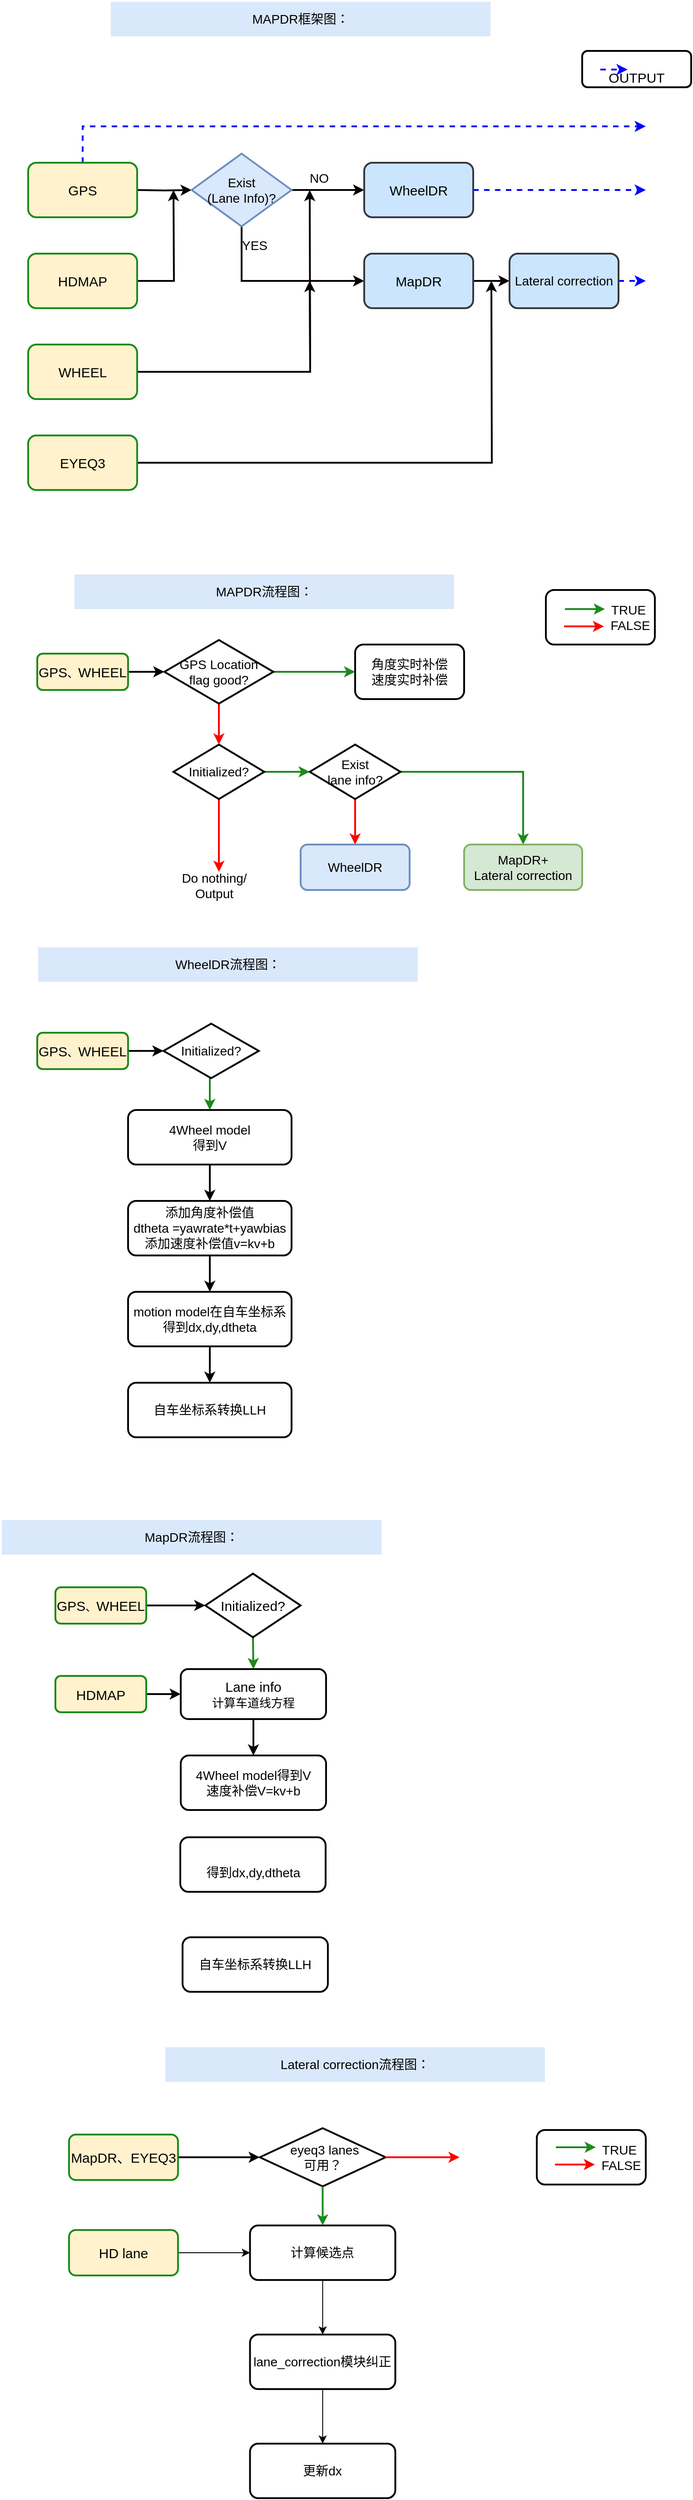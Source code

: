 <mxfile version="13.4.9" type="device"><diagram id="Ha67ZtBbsx6RgAcpHp9D" name="Page-1"><mxGraphModel dx="1422" dy="1931" grid="1" gridSize="10" guides="1" tooltips="1" connect="1" arrows="1" fold="1" page="1" pageScale="1" pageWidth="827" pageHeight="1169" math="0" shadow="0"><root><mxCell id="0"/><mxCell id="1" parent="0"/><mxCell id="CAUcq8LEtyNPElwua1E_-44" value="&lt;font style=&quot;font-size: 14px&quot;&gt;MAPDR框架图：&lt;/font&gt;" style="rounded=0;whiteSpace=wrap;html=1;strokeWidth=2;fillColor=#dae8fc;strokeColor=#FFFFFF;" parent="1" vertex="1"><mxGeometry x="170" y="-570" width="420" height="40" as="geometry"/></mxCell><mxCell id="CAUcq8LEtyNPElwua1E_-7" value="&lt;div style=&quot;font-size: 14px&quot;&gt;&lt;font style=&quot;font-size: 14px&quot;&gt;角度实时补偿&lt;/font&gt;&lt;/div&gt;&lt;div style=&quot;font-size: 14px&quot;&gt;&lt;font style=&quot;font-size: 14px&quot;&gt;速度实时补偿&lt;br&gt;&lt;/font&gt;&lt;/div&gt;" style="rounded=1;whiteSpace=wrap;html=1;strokeWidth=2;" parent="1" vertex="1"><mxGeometry x="440" y="138" width="120" height="60" as="geometry"/></mxCell><mxCell id="CAUcq8LEtyNPElwua1E_-48" style="edgeStyle=orthogonalEdgeStyle;rounded=0;orthogonalLoop=1;jettySize=auto;html=1;exitX=1;exitY=0.5;exitDx=0;exitDy=0;entryX=0;entryY=0.5;entryDx=0;entryDy=0;strokeWidth=2;strokeColor=#080000;" parent="1" source="CAUcq8LEtyNPElwua1E_-11" target="CAUcq8LEtyNPElwua1E_-47" edge="1"><mxGeometry relative="1" as="geometry"/></mxCell><mxCell id="CAUcq8LEtyNPElwua1E_-11" value="&lt;font style=&quot;font-size: 15px&quot;&gt;GPS&lt;/font&gt;、&lt;font style=&quot;font-size: 15px&quot;&gt;WHEEL&lt;/font&gt;" style="rounded=1;whiteSpace=wrap;html=1;strokeWidth=2;fillColor=#fff2cc;strokeColor=#1B8A1B;" parent="1" vertex="1"><mxGeometry x="90" y="148" width="100" height="40" as="geometry"/></mxCell><mxCell id="CAUcq8LEtyNPElwua1E_-52" style="edgeStyle=orthogonalEdgeStyle;rounded=0;orthogonalLoop=1;jettySize=auto;html=1;exitX=1;exitY=0.5;exitDx=0;exitDy=0;entryX=0;entryY=0.5;entryDx=0;entryDy=0;strokeWidth=2;strokeColor=#1B8A1B;" parent="1" source="CAUcq8LEtyNPElwua1E_-25" target="CAUcq8LEtyNPElwua1E_-33" edge="1"><mxGeometry relative="1" as="geometry"/></mxCell><mxCell id="CAUcq8LEtyNPElwua1E_-53" style="edgeStyle=orthogonalEdgeStyle;rounded=0;orthogonalLoop=1;jettySize=auto;html=1;exitX=0.5;exitY=1;exitDx=0;exitDy=0;strokeColor=#FF0000;strokeWidth=2;" parent="1" source="CAUcq8LEtyNPElwua1E_-25" edge="1"><mxGeometry relative="1" as="geometry"><mxPoint x="290" y="388" as="targetPoint"/></mxGeometry></mxCell><mxCell id="CAUcq8LEtyNPElwua1E_-25" value="&lt;font style=&quot;font-size: 14px&quot;&gt;Initialized?&lt;/font&gt;" style="rhombus;whiteSpace=wrap;html=1;strokeWidth=2;" parent="1" vertex="1"><mxGeometry x="240" y="248" width="100" height="60" as="geometry"/></mxCell><mxCell id="CAUcq8LEtyNPElwua1E_-30" value="&lt;div style=&quot;font-size: 14px&quot;&gt;&lt;font style=&quot;font-size: 14px&quot;&gt;&amp;nbsp;&amp;nbsp;&amp;nbsp;&amp;nbsp;&amp;nbsp;&amp;nbsp;&amp;nbsp;&amp;nbsp;&amp;nbsp;&amp;nbsp;&amp;nbsp;&amp;nbsp;&amp;nbsp;&amp;nbsp;&amp;nbsp; TRUE&lt;/font&gt;&lt;/div&gt;&lt;div style=&quot;font-size: 14px&quot;&gt;&lt;font style=&quot;font-size: 14px&quot;&gt;&amp;nbsp;&amp;nbsp;&amp;nbsp;&amp;nbsp;&amp;nbsp;&amp;nbsp;&amp;nbsp;&amp;nbsp;&amp;nbsp;&amp;nbsp;&amp;nbsp;&amp;nbsp;&amp;nbsp;&amp;nbsp;&amp;nbsp;&amp;nbsp; FALSE&lt;br&gt;&lt;/font&gt;&lt;/div&gt;" style="rounded=1;whiteSpace=wrap;html=1;strokeWidth=2;" parent="1" vertex="1"><mxGeometry x="650" y="78" width="120" height="60" as="geometry"/></mxCell><mxCell id="CAUcq8LEtyNPElwua1E_-31" value="" style="endArrow=classic;html=1;strokeColor=#1B8A1B;strokeWidth=2;" parent="1" edge="1"><mxGeometry width="50" height="50" relative="1" as="geometry"><mxPoint x="671" y="99" as="sourcePoint"/><mxPoint x="715" y="99" as="targetPoint"/></mxGeometry></mxCell><mxCell id="CAUcq8LEtyNPElwua1E_-32" value="" style="endArrow=classic;html=1;strokeWidth=2;strokeColor=#FF0000;" parent="1" edge="1"><mxGeometry width="50" height="50" relative="1" as="geometry"><mxPoint x="670" y="118" as="sourcePoint"/><mxPoint x="714" y="118" as="targetPoint"/><Array as="points"><mxPoint x="690" y="118"/></Array></mxGeometry></mxCell><mxCell id="CAUcq8LEtyNPElwua1E_-57" style="edgeStyle=orthogonalEdgeStyle;rounded=0;orthogonalLoop=1;jettySize=auto;html=1;exitX=1;exitY=0.5;exitDx=0;exitDy=0;entryX=0.5;entryY=0;entryDx=0;entryDy=0;strokeColor=#1B8A1B;strokeWidth=2;" parent="1" source="CAUcq8LEtyNPElwua1E_-33" target="CAUcq8LEtyNPElwua1E_-38" edge="1"><mxGeometry relative="1" as="geometry"/></mxCell><mxCell id="CAUcq8LEtyNPElwua1E_-58" style="edgeStyle=orthogonalEdgeStyle;rounded=0;orthogonalLoop=1;jettySize=auto;html=1;exitX=0.5;exitY=1;exitDx=0;exitDy=0;entryX=0.5;entryY=0;entryDx=0;entryDy=0;strokeWidth=2;strokeColor=#FF0000;" parent="1" source="CAUcq8LEtyNPElwua1E_-33" target="CAUcq8LEtyNPElwua1E_-39" edge="1"><mxGeometry relative="1" as="geometry"/></mxCell><mxCell id="CAUcq8LEtyNPElwua1E_-33" value="&lt;div style=&quot;font-size: 14px&quot;&gt;&lt;font style=&quot;font-size: 14px&quot;&gt;Exist&lt;/font&gt;&lt;/div&gt;&lt;div style=&quot;font-size: 14px&quot;&gt;&lt;font style=&quot;font-size: 14px&quot;&gt;lane info?&lt;br&gt;&lt;/font&gt;&lt;/div&gt;" style="rhombus;whiteSpace=wrap;html=1;strokeWidth=2;" parent="1" vertex="1"><mxGeometry x="390" y="248" width="100" height="60" as="geometry"/></mxCell><mxCell id="CAUcq8LEtyNPElwua1E_-38" value="&lt;div style=&quot;font-size: 14px&quot;&gt;&lt;font style=&quot;font-size: 14px&quot;&gt;MapDR+&lt;/font&gt;&lt;/div&gt;&lt;div style=&quot;font-size: 14px&quot;&gt;&lt;font style=&quot;font-size: 14px&quot;&gt;Lateral correction&lt;br&gt;&lt;/font&gt;&lt;/div&gt;" style="rounded=1;whiteSpace=wrap;html=1;strokeWidth=2;fillColor=#d5e8d4;strokeColor=#82b366;" parent="1" vertex="1"><mxGeometry x="560" y="358" width="130" height="50" as="geometry"/></mxCell><mxCell id="CAUcq8LEtyNPElwua1E_-39" value="&lt;font style=&quot;font-size: 14px&quot;&gt;WheelDR&lt;/font&gt;" style="rounded=1;whiteSpace=wrap;html=1;strokeWidth=2;fillColor=#dae8fc;strokeColor=#6c8ebf;" parent="1" vertex="1"><mxGeometry x="380" y="358" width="120" height="50" as="geometry"/></mxCell><mxCell id="CAUcq8LEtyNPElwua1E_-51" style="edgeStyle=orthogonalEdgeStyle;rounded=0;orthogonalLoop=1;jettySize=auto;html=1;exitX=0.5;exitY=1;exitDx=0;exitDy=0;entryX=0.5;entryY=0;entryDx=0;entryDy=0;strokeWidth=2;strokeColor=#FF0000;" parent="1" source="CAUcq8LEtyNPElwua1E_-47" target="CAUcq8LEtyNPElwua1E_-25" edge="1"><mxGeometry relative="1" as="geometry"/></mxCell><mxCell id="CAUcq8LEtyNPElwua1E_-56" style="edgeStyle=orthogonalEdgeStyle;rounded=0;orthogonalLoop=1;jettySize=auto;html=1;exitX=1;exitY=0.5;exitDx=0;exitDy=0;strokeColor=#1B8A1B;strokeWidth=2;" parent="1" source="CAUcq8LEtyNPElwua1E_-47" edge="1"><mxGeometry relative="1" as="geometry"><mxPoint x="440" y="168" as="targetPoint"/></mxGeometry></mxCell><mxCell id="CAUcq8LEtyNPElwua1E_-47" value="&lt;div style=&quot;font-size: 14px&quot;&gt;&lt;font style=&quot;font-size: 14px&quot;&gt;GPS Location&lt;/font&gt;&lt;/div&gt;&lt;div style=&quot;font-size: 14px&quot;&gt;&lt;font style=&quot;font-size: 14px&quot;&gt;flag good?&lt;br&gt;&lt;/font&gt;&lt;/div&gt;" style="rhombus;whiteSpace=wrap;html=1;strokeWidth=2;" parent="1" vertex="1"><mxGeometry x="230" y="133" width="120" height="70" as="geometry"/></mxCell><mxCell id="CAUcq8LEtyNPElwua1E_-54" value="&lt;div style=&quot;font-size: 14px&quot;&gt;&lt;font style=&quot;font-size: 14px&quot;&gt;Do nothing/&lt;/font&gt;&lt;/div&gt;&lt;div style=&quot;font-size: 14px&quot;&gt;&lt;font style=&quot;font-size: 14px&quot;&gt;Output&lt;/font&gt;&lt;/div&gt;" style="text;html=1;strokeColor=none;fillColor=none;align=center;verticalAlign=middle;whiteSpace=wrap;rounded=0;" parent="1" vertex="1"><mxGeometry x="240" y="378" width="90" height="50" as="geometry"/></mxCell><mxCell id="CAUcq8LEtyNPElwua1E_-59" style="edgeStyle=orthogonalEdgeStyle;rounded=0;orthogonalLoop=1;jettySize=auto;html=1;exitX=1;exitY=0.5;exitDx=0;exitDy=0;entryX=0;entryY=0.5;entryDx=0;entryDy=0;strokeWidth=2;strokeColor=#080000;" parent="1" target="CAUcq8LEtyNPElwua1E_-63" edge="1"><mxGeometry relative="1" as="geometry"><mxPoint x="200" y="-362" as="sourcePoint"/></mxGeometry></mxCell><mxCell id="CAUcq8LEtyNPElwua1E_-60" style="edgeStyle=orthogonalEdgeStyle;rounded=0;orthogonalLoop=1;jettySize=auto;html=1;exitX=1;exitY=0.5;exitDx=0;exitDy=0;entryX=0;entryY=0.5;entryDx=0;entryDy=0;strokeWidth=2;strokeColor=#080000;" parent="1" source="CAUcq8LEtyNPElwua1E_-63" target="CAUcq8LEtyNPElwua1E_-65" edge="1"><mxGeometry relative="1" as="geometry"/></mxCell><mxCell id="CAUcq8LEtyNPElwua1E_-61" value="NO" style="edgeLabel;html=1;align=center;verticalAlign=middle;resizable=0;points=[];fontSize=14;" parent="CAUcq8LEtyNPElwua1E_-60" vertex="1" connectable="0"><mxGeometry x="-0.25" y="1" relative="1" as="geometry"><mxPoint y="-12" as="offset"/></mxGeometry></mxCell><mxCell id="CAUcq8LEtyNPElwua1E_-62" style="edgeStyle=orthogonalEdgeStyle;rounded=0;orthogonalLoop=1;jettySize=auto;html=1;entryX=0;entryY=0.5;entryDx=0;entryDy=0;strokeWidth=2;strokeColor=#080000;" parent="1" source="CAUcq8LEtyNPElwua1E_-63" target="CAUcq8LEtyNPElwua1E_-67" edge="1"><mxGeometry relative="1" as="geometry"><Array as="points"><mxPoint x="315" y="-262"/></Array></mxGeometry></mxCell><mxCell id="CAUcq8LEtyNPElwua1E_-63" value="&lt;div&gt;&lt;font style=&quot;font-size: 14px&quot;&gt;Exist&lt;/font&gt;&lt;/div&gt;&lt;div&gt;&lt;font style=&quot;font-size: 14px&quot;&gt;(Lane Info)?&lt;/font&gt;&lt;/div&gt;" style="rhombus;whiteSpace=wrap;html=1;strokeWidth=2;fillColor=#dae8fc;strokeColor=#6c8ebf;" parent="1" vertex="1"><mxGeometry x="260" y="-402" width="110" height="80" as="geometry"/></mxCell><mxCell id="CAUcq8LEtyNPElwua1E_-64" style="edgeStyle=orthogonalEdgeStyle;rounded=0;orthogonalLoop=1;jettySize=auto;html=1;exitX=1;exitY=0.5;exitDx=0;exitDy=0;dashed=1;strokeColor=#0000FF;strokeWidth=2;" parent="1" source="CAUcq8LEtyNPElwua1E_-65" edge="1"><mxGeometry relative="1" as="geometry"><mxPoint x="760" y="-362" as="targetPoint"/></mxGeometry></mxCell><mxCell id="CAUcq8LEtyNPElwua1E_-65" value="&lt;font style=&quot;font-size: 15px&quot;&gt;WheelDR&lt;/font&gt;" style="rounded=1;whiteSpace=wrap;html=1;strokeWidth=2;fillColor=#cce5ff;strokeColor=#36393d;" parent="1" vertex="1"><mxGeometry x="450" y="-392" width="120" height="60" as="geometry"/></mxCell><mxCell id="CAUcq8LEtyNPElwua1E_-66" style="edgeStyle=orthogonalEdgeStyle;rounded=0;orthogonalLoop=1;jettySize=auto;html=1;exitX=1;exitY=0.5;exitDx=0;exitDy=0;entryX=0;entryY=0.5;entryDx=0;entryDy=0;strokeWidth=2;strokeColor=#080000;" parent="1" source="CAUcq8LEtyNPElwua1E_-67" target="CAUcq8LEtyNPElwua1E_-78" edge="1"><mxGeometry relative="1" as="geometry"/></mxCell><mxCell id="CAUcq8LEtyNPElwua1E_-67" value="&lt;font style=&quot;font-size: 15px&quot;&gt;MapDR&lt;/font&gt;" style="rounded=1;whiteSpace=wrap;html=1;strokeWidth=2;fillColor=#cce5ff;strokeColor=#36393d;" parent="1" vertex="1"><mxGeometry x="450" y="-292" width="120" height="60" as="geometry"/></mxCell><mxCell id="CAUcq8LEtyNPElwua1E_-68" style="edgeStyle=orthogonalEdgeStyle;rounded=0;orthogonalLoop=1;jettySize=auto;html=1;exitX=0.5;exitY=0;exitDx=0;exitDy=0;strokeColor=#0000FF;strokeWidth=2;dashed=1;" parent="1" source="CAUcq8LEtyNPElwua1E_-69" edge="1"><mxGeometry relative="1" as="geometry"><mxPoint x="760" y="-432" as="targetPoint"/><mxPoint x="92" y="-392" as="sourcePoint"/><Array as="points"><mxPoint x="140" y="-432"/></Array></mxGeometry></mxCell><mxCell id="CAUcq8LEtyNPElwua1E_-69" value="&lt;font style=&quot;font-size: 15px&quot;&gt;GPS&lt;/font&gt;" style="rounded=1;whiteSpace=wrap;html=1;strokeWidth=2;fillColor=#fff2cc;strokeColor=#1B8A1B;" parent="1" vertex="1"><mxGeometry x="80" y="-392" width="120" height="60" as="geometry"/></mxCell><mxCell id="CAUcq8LEtyNPElwua1E_-70" style="edgeStyle=orthogonalEdgeStyle;rounded=0;orthogonalLoop=1;jettySize=auto;html=1;exitX=1;exitY=0.5;exitDx=0;exitDy=0;strokeWidth=2;strokeColor=#080000;" parent="1" source="CAUcq8LEtyNPElwua1E_-71" edge="1"><mxGeometry relative="1" as="geometry"><mxPoint x="240" y="-362" as="targetPoint"/></mxGeometry></mxCell><mxCell id="CAUcq8LEtyNPElwua1E_-71" value="&lt;font style=&quot;font-size: 15px&quot;&gt;HDMAP&lt;/font&gt;" style="rounded=1;whiteSpace=wrap;html=1;strokeWidth=2;fillColor=#fff2cc;strokeColor=#1B8A1B;" parent="1" vertex="1"><mxGeometry x="80" y="-292" width="120" height="60" as="geometry"/></mxCell><mxCell id="CAUcq8LEtyNPElwua1E_-72" style="edgeStyle=orthogonalEdgeStyle;rounded=0;orthogonalLoop=1;jettySize=auto;html=1;exitX=1;exitY=0.5;exitDx=0;exitDy=0;strokeWidth=2;strokeColor=#080000;" parent="1" source="CAUcq8LEtyNPElwua1E_-74" edge="1"><mxGeometry relative="1" as="geometry"><mxPoint x="390" y="-362" as="targetPoint"/></mxGeometry></mxCell><mxCell id="CAUcq8LEtyNPElwua1E_-73" style="edgeStyle=orthogonalEdgeStyle;rounded=0;orthogonalLoop=1;jettySize=auto;html=1;exitX=1;exitY=0.5;exitDx=0;exitDy=0;strokeWidth=2;strokeColor=#080000;" parent="1" source="CAUcq8LEtyNPElwua1E_-74" edge="1"><mxGeometry relative="1" as="geometry"><mxPoint x="390" y="-262" as="targetPoint"/></mxGeometry></mxCell><mxCell id="CAUcq8LEtyNPElwua1E_-74" value="&lt;font style=&quot;font-size: 15px&quot;&gt;WHEEL&lt;/font&gt;" style="rounded=1;whiteSpace=wrap;html=1;strokeWidth=2;fillColor=#fff2cc;strokeColor=#1B8A1B;" parent="1" vertex="1"><mxGeometry x="80" y="-192" width="120" height="60" as="geometry"/></mxCell><mxCell id="CAUcq8LEtyNPElwua1E_-75" style="edgeStyle=orthogonalEdgeStyle;rounded=0;orthogonalLoop=1;jettySize=auto;html=1;exitX=1;exitY=0.5;exitDx=0;exitDy=0;strokeWidth=2;strokeColor=#080000;" parent="1" source="CAUcq8LEtyNPElwua1E_-76" edge="1"><mxGeometry relative="1" as="geometry"><mxPoint x="590" y="-262" as="targetPoint"/></mxGeometry></mxCell><mxCell id="CAUcq8LEtyNPElwua1E_-76" value="&lt;font style=&quot;font-size: 15px&quot;&gt;EYEQ3&lt;/font&gt;" style="rounded=1;whiteSpace=wrap;html=1;strokeWidth=2;fillColor=#fff2cc;strokeColor=#1B8A1B;" parent="1" vertex="1"><mxGeometry x="80" y="-92" width="120" height="60" as="geometry"/></mxCell><mxCell id="CAUcq8LEtyNPElwua1E_-77" style="edgeStyle=orthogonalEdgeStyle;rounded=0;orthogonalLoop=1;jettySize=auto;html=1;exitX=1;exitY=0.5;exitDx=0;exitDy=0;dashed=1;strokeColor=#0000FF;strokeWidth=2;" parent="1" source="CAUcq8LEtyNPElwua1E_-78" edge="1"><mxGeometry relative="1" as="geometry"><mxPoint x="760" y="-262" as="targetPoint"/></mxGeometry></mxCell><mxCell id="CAUcq8LEtyNPElwua1E_-78" value="&lt;font style=&quot;font-size: 14px&quot;&gt;Lateral correction&lt;/font&gt;" style="rounded=1;whiteSpace=wrap;html=1;strokeWidth=2;fillColor=#cce5ff;strokeColor=#36393d;" parent="1" vertex="1"><mxGeometry x="610" y="-292" width="120" height="60" as="geometry"/></mxCell><mxCell id="CAUcq8LEtyNPElwua1E_-79" value="&lt;font style=&quot;font-size: 15px&quot;&gt;&amp;nbsp;&amp;nbsp;&amp;nbsp;&amp;nbsp;&amp;nbsp;&amp;nbsp;&amp;nbsp;&amp;nbsp;&amp;nbsp;&amp;nbsp;&amp;nbsp;&amp;nbsp;&amp;nbsp;&amp;nbsp;&amp;nbsp; OUTPUT&lt;/font&gt;" style="rounded=1;whiteSpace=wrap;html=1;strokeWidth=2;" parent="1" vertex="1"><mxGeometry x="690" y="-515" width="120" height="40" as="geometry"/></mxCell><mxCell id="CAUcq8LEtyNPElwua1E_-80" style="edgeStyle=orthogonalEdgeStyle;rounded=0;orthogonalLoop=1;jettySize=auto;html=1;exitX=1;exitY=0.5;exitDx=0;exitDy=0;dashed=1;strokeColor=#0000FF;strokeWidth=2;" parent="1" edge="1"><mxGeometry relative="1" as="geometry"><mxPoint x="740" y="-494.5" as="targetPoint"/><mxPoint x="710" y="-494.5" as="sourcePoint"/><Array as="points"><mxPoint x="720" y="-494.5"/><mxPoint x="720" y="-494.5"/></Array></mxGeometry></mxCell><mxCell id="CAUcq8LEtyNPElwua1E_-81" value="YES" style="edgeLabel;html=1;align=center;verticalAlign=middle;resizable=0;points=[];fontSize=14;" parent="1" vertex="1" connectable="0"><mxGeometry x="328" y="-298" as="geometry"><mxPoint x="1" y="-3" as="offset"/></mxGeometry></mxCell><mxCell id="CAUcq8LEtyNPElwua1E_-82" value="&lt;font style=&quot;font-size: 14px&quot;&gt;MAPDR流程图：&lt;/font&gt;" style="rounded=0;whiteSpace=wrap;html=1;strokeWidth=2;fillColor=#dae8fc;strokeColor=#FFFFFF;" parent="1" vertex="1"><mxGeometry x="130" y="60" width="420" height="40" as="geometry"/></mxCell><mxCell id="CAUcq8LEtyNPElwua1E_-83" value="&lt;font style=&quot;font-size: 14px&quot;&gt;WheelDR流程图：&lt;/font&gt;" style="rounded=0;whiteSpace=wrap;html=1;strokeWidth=2;fillColor=#dae8fc;strokeColor=#FFFFFF;" parent="1" vertex="1"><mxGeometry x="90" y="470" width="420" height="40" as="geometry"/></mxCell><mxCell id="CAUcq8LEtyNPElwua1E_-84" value="&lt;font style=&quot;font-size: 14px&quot;&gt;MapDR流程图：&lt;/font&gt;" style="rounded=0;whiteSpace=wrap;html=1;strokeWidth=2;fillColor=#dae8fc;strokeColor=#FFFFFF;" parent="1" vertex="1"><mxGeometry x="50" y="1100" width="420" height="40" as="geometry"/></mxCell><mxCell id="CAUcq8LEtyNPElwua1E_-85" value="&lt;font style=&quot;font-size: 14px&quot;&gt;&lt;font style=&quot;font-size: 14px&quot;&gt;Lateral correction&lt;/font&gt;流程图：&lt;/font&gt;" style="rounded=0;whiteSpace=wrap;html=1;strokeWidth=2;fillColor=#dae8fc;strokeColor=#FFFFFF;" parent="1" vertex="1"><mxGeometry x="230" y="1680" width="420" height="40" as="geometry"/></mxCell><mxCell id="CAUcq8LEtyNPElwua1E_-96" style="edgeStyle=orthogonalEdgeStyle;rounded=0;orthogonalLoop=1;jettySize=auto;html=1;exitX=1;exitY=0.5;exitDx=0;exitDy=0;entryX=0;entryY=0.5;entryDx=0;entryDy=0;strokeColor=#080000;strokeWidth=2;" parent="1" source="CAUcq8LEtyNPElwua1E_-86" target="CAUcq8LEtyNPElwua1E_-88" edge="1"><mxGeometry relative="1" as="geometry"/></mxCell><mxCell id="CAUcq8LEtyNPElwua1E_-86" value="&lt;font style=&quot;font-size: 15px&quot;&gt;GPS&lt;/font&gt;、&lt;font style=&quot;font-size: 15px&quot;&gt;WHEEL&lt;/font&gt;" style="rounded=1;whiteSpace=wrap;html=1;strokeWidth=2;fillColor=#fff2cc;strokeColor=#1B8A1B;" parent="1" vertex="1"><mxGeometry x="90" y="565" width="100" height="40" as="geometry"/></mxCell><mxCell id="CAUcq8LEtyNPElwua1E_-94" style="edgeStyle=orthogonalEdgeStyle;rounded=0;orthogonalLoop=1;jettySize=auto;html=1;exitX=0.5;exitY=1;exitDx=0;exitDy=0;entryX=0.5;entryY=0;entryDx=0;entryDy=0;strokeWidth=2;strokeColor=#1B8A1B;" parent="1" source="CAUcq8LEtyNPElwua1E_-88" target="CAUcq8LEtyNPElwua1E_-90" edge="1"><mxGeometry relative="1" as="geometry"/></mxCell><mxCell id="CAUcq8LEtyNPElwua1E_-88" value="&lt;font style=&quot;font-size: 14px&quot;&gt;Initialized?&lt;/font&gt;" style="rhombus;whiteSpace=wrap;html=1;strokeWidth=2;" parent="1" vertex="1"><mxGeometry x="229" y="555" width="105" height="60" as="geometry"/></mxCell><mxCell id="CAUcq8LEtyNPElwua1E_-97" style="edgeStyle=orthogonalEdgeStyle;rounded=0;orthogonalLoop=1;jettySize=auto;html=1;exitX=0.5;exitY=1;exitDx=0;exitDy=0;entryX=0.5;entryY=0;entryDx=0;entryDy=0;strokeColor=#080000;strokeWidth=2;" parent="1" source="CAUcq8LEtyNPElwua1E_-90" target="CAUcq8LEtyNPElwua1E_-91" edge="1"><mxGeometry relative="1" as="geometry"/></mxCell><mxCell id="CAUcq8LEtyNPElwua1E_-90" value="&lt;div style=&quot;font-size: 14px&quot;&gt;&lt;font style=&quot;font-size: 14px&quot;&gt;4Wheel model&lt;/font&gt;&lt;/div&gt;&lt;div style=&quot;font-size: 14px&quot;&gt;&lt;font style=&quot;font-size: 14px&quot;&gt;得到V&lt;br&gt;&lt;/font&gt;&lt;/div&gt;" style="rounded=1;whiteSpace=wrap;html=1;strokeWidth=2;gradientColor=none;strokeColor=#080000;" parent="1" vertex="1"><mxGeometry x="190" y="650" width="180" height="60" as="geometry"/></mxCell><mxCell id="CAUcq8LEtyNPElwua1E_-98" style="edgeStyle=orthogonalEdgeStyle;rounded=0;orthogonalLoop=1;jettySize=auto;html=1;exitX=0.5;exitY=1;exitDx=0;exitDy=0;entryX=0.5;entryY=0;entryDx=0;entryDy=0;strokeColor=#080000;strokeWidth=2;" parent="1" source="CAUcq8LEtyNPElwua1E_-91" target="CAUcq8LEtyNPElwua1E_-92" edge="1"><mxGeometry relative="1" as="geometry"/></mxCell><mxCell id="CAUcq8LEtyNPElwua1E_-91" value="&lt;div style=&quot;font-size: 14px&quot;&gt;&lt;font style=&quot;font-size: 14px&quot;&gt;添加角度补偿值&lt;/font&gt;&lt;/div&gt;&lt;div style=&quot;font-size: 14px&quot;&gt;&lt;font style=&quot;font-size: 14px&quot;&gt;dtheta =yawrate*t+yawbias&lt;br&gt;&lt;/font&gt;&lt;/div&gt;&lt;div style=&quot;font-size: 14px&quot;&gt;&lt;font style=&quot;font-size: 14px&quot;&gt;添加速度补偿值v=kv+b&lt;/font&gt;&lt;/div&gt;" style="rounded=1;whiteSpace=wrap;html=1;strokeWidth=2;gradientColor=none;strokeColor=#080000;" parent="1" vertex="1"><mxGeometry x="190" y="750" width="180" height="60" as="geometry"/></mxCell><mxCell id="CAUcq8LEtyNPElwua1E_-99" style="edgeStyle=orthogonalEdgeStyle;rounded=0;orthogonalLoop=1;jettySize=auto;html=1;exitX=0.5;exitY=1;exitDx=0;exitDy=0;entryX=0.5;entryY=0;entryDx=0;entryDy=0;strokeColor=#080000;strokeWidth=2;" parent="1" source="CAUcq8LEtyNPElwua1E_-92" target="CAUcq8LEtyNPElwua1E_-93" edge="1"><mxGeometry relative="1" as="geometry"/></mxCell><mxCell id="CAUcq8LEtyNPElwua1E_-92" value="&lt;div style=&quot;font-size: 14px&quot;&gt;&lt;font style=&quot;font-size: 14px&quot;&gt;motion model在自车坐标系&lt;/font&gt;&lt;/div&gt;&lt;div style=&quot;font-size: 14px&quot;&gt;&lt;font style=&quot;font-size: 14px&quot;&gt;得到dx,dy,dtheta&lt;br&gt;&lt;/font&gt;&lt;/div&gt;" style="rounded=1;whiteSpace=wrap;html=1;strokeWidth=2;gradientColor=none;strokeColor=#080000;" parent="1" vertex="1"><mxGeometry x="190" y="850" width="180" height="60" as="geometry"/></mxCell><mxCell id="CAUcq8LEtyNPElwua1E_-93" value="&lt;font style=&quot;font-size: 14px&quot;&gt;自车坐标系转换LLH&lt;/font&gt;" style="rounded=1;whiteSpace=wrap;html=1;strokeWidth=2;gradientColor=none;strokeColor=#080000;" parent="1" vertex="1"><mxGeometry x="190" y="950" width="180" height="60" as="geometry"/></mxCell><mxCell id="CAUcq8LEtyNPElwua1E_-100" style="edgeStyle=orthogonalEdgeStyle;rounded=0;orthogonalLoop=1;jettySize=auto;html=1;exitX=1;exitY=0.5;exitDx=0;exitDy=0;entryX=0;entryY=0.5;entryDx=0;entryDy=0;strokeColor=#080000;strokeWidth=2;" parent="1" source="CAUcq8LEtyNPElwua1E_-101" target="CAUcq8LEtyNPElwua1E_-103" edge="1"><mxGeometry relative="1" as="geometry"/></mxCell><mxCell id="CAUcq8LEtyNPElwua1E_-101" value="&lt;font style=&quot;font-size: 15px&quot;&gt;GPS&lt;/font&gt;、&lt;font style=&quot;font-size: 15px&quot;&gt;WHEEL&lt;/font&gt;" style="rounded=1;whiteSpace=wrap;html=1;strokeWidth=2;fillColor=#fff2cc;strokeColor=#1B8A1B;" parent="1" vertex="1"><mxGeometry x="110" y="1175" width="100" height="40" as="geometry"/></mxCell><mxCell id="CAUcq8LEtyNPElwua1E_-102" style="edgeStyle=orthogonalEdgeStyle;rounded=0;orthogonalLoop=1;jettySize=auto;html=1;exitX=0.5;exitY=1;exitDx=0;exitDy=0;entryX=0.5;entryY=0;entryDx=0;entryDy=0;strokeWidth=2;strokeColor=#1B8A1B;" parent="1" source="CAUcq8LEtyNPElwua1E_-103" target="CAUcq8LEtyNPElwua1E_-104" edge="1"><mxGeometry relative="1" as="geometry"/></mxCell><mxCell id="CAUcq8LEtyNPElwua1E_-103" value="&lt;font style=&quot;font-size: 15px&quot;&gt;Initialized?&lt;/font&gt;" style="rhombus;whiteSpace=wrap;html=1;strokeWidth=2;" parent="1" vertex="1"><mxGeometry x="275" y="1160" width="105" height="70" as="geometry"/></mxCell><mxCell id="CAUcq8LEtyNPElwua1E_-113" style="edgeStyle=orthogonalEdgeStyle;rounded=0;orthogonalLoop=1;jettySize=auto;html=1;exitX=0.5;exitY=1;exitDx=0;exitDy=0;entryX=0.5;entryY=0;entryDx=0;entryDy=0;strokeColor=#080000;strokeWidth=2;" parent="1" source="CAUcq8LEtyNPElwua1E_-104" target="CAUcq8LEtyNPElwua1E_-108" edge="1"><mxGeometry relative="1" as="geometry"/></mxCell><mxCell id="CAUcq8LEtyNPElwua1E_-104" value="&lt;div&gt;&lt;font style=&quot;font-size: 15px&quot;&gt;Lane info&lt;/font&gt;&lt;/div&gt;&lt;div&gt;&lt;font style=&quot;font-size: 14px&quot;&gt;&lt;font style=&quot;font-size: 13px&quot;&gt;计算车道线方程&lt;/font&gt;&lt;br&gt;&lt;/font&gt;&lt;/div&gt;" style="rounded=1;whiteSpace=wrap;html=1;strokeWidth=2;gradientColor=none;strokeColor=#080000;" parent="1" vertex="1"><mxGeometry x="248" y="1265" width="160" height="55" as="geometry"/></mxCell><mxCell id="CAUcq8LEtyNPElwua1E_-112" style="edgeStyle=orthogonalEdgeStyle;rounded=0;orthogonalLoop=1;jettySize=auto;html=1;exitX=1;exitY=0.5;exitDx=0;exitDy=0;entryX=0;entryY=0.5;entryDx=0;entryDy=0;strokeWidth=2;strokeColor=#080000;" parent="1" source="CAUcq8LEtyNPElwua1E_-105" target="CAUcq8LEtyNPElwua1E_-104" edge="1"><mxGeometry relative="1" as="geometry"/></mxCell><mxCell id="CAUcq8LEtyNPElwua1E_-105" value="&lt;font style=&quot;font-size: 15px&quot;&gt;HDMAP&lt;/font&gt;" style="rounded=1;whiteSpace=wrap;html=1;strokeWidth=2;fillColor=#fff2cc;strokeColor=#1B8A1B;" parent="1" vertex="1"><mxGeometry x="110" y="1272.5" width="100" height="40" as="geometry"/></mxCell><mxCell id="CAUcq8LEtyNPElwua1E_-108" value="&lt;div style=&quot;font-size: 14px&quot;&gt;&lt;font style=&quot;font-size: 14px&quot;&gt;4Wheel model得到V&lt;/font&gt;&lt;/div&gt;&lt;div style=&quot;font-size: 14px&quot;&gt;&lt;font style=&quot;font-size: 14px&quot;&gt;速度补偿V=kv+b&lt;br&gt;&lt;/font&gt;&lt;/div&gt;" style="rounded=1;whiteSpace=wrap;html=1;strokeWidth=2;gradientColor=none;strokeColor=#080000;" parent="1" vertex="1"><mxGeometry x="248" y="1360" width="160" height="60" as="geometry"/></mxCell><mxCell id="CAUcq8LEtyNPElwua1E_-115" value="&lt;div style=&quot;font-size: 14px&quot;&gt;&lt;font style=&quot;font-size: 14px&quot;&gt;&lt;br&gt;&lt;/font&gt;&lt;/div&gt;&lt;div style=&quot;font-size: 14px&quot;&gt;&lt;font style=&quot;font-size: 14px&quot;&gt;得到dx,dy,dtheta&lt;br&gt;&lt;/font&gt;&lt;/div&gt;" style="rounded=1;whiteSpace=wrap;html=1;strokeWidth=2;gradientColor=none;strokeColor=#080000;" parent="1" vertex="1"><mxGeometry x="247.5" y="1450" width="160" height="60" as="geometry"/></mxCell><mxCell id="CAUcq8LEtyNPElwua1E_-116" value="&lt;font style=&quot;font-size: 14px&quot;&gt;自车坐标系转换LLH&lt;/font&gt;" style="rounded=1;whiteSpace=wrap;html=1;strokeWidth=2;gradientColor=none;strokeColor=#080000;" parent="1" vertex="1"><mxGeometry x="250" y="1560" width="160" height="60" as="geometry"/></mxCell><mxCell id="CAUcq8LEtyNPElwua1E_-120" style="edgeStyle=orthogonalEdgeStyle;rounded=0;orthogonalLoop=1;jettySize=auto;html=1;exitX=1;exitY=0.5;exitDx=0;exitDy=0;entryX=0;entryY=0.5;entryDx=0;entryDy=0;strokeColor=#080000;strokeWidth=2;" parent="1" source="CAUcq8LEtyNPElwua1E_-117" target="CAUcq8LEtyNPElwua1E_-118" edge="1"><mxGeometry relative="1" as="geometry"/></mxCell><mxCell id="CAUcq8LEtyNPElwua1E_-117" value="&lt;font style=&quot;font-size: 15px&quot;&gt;MapDR、EYEQ3&lt;/font&gt;" style="rounded=1;whiteSpace=wrap;html=1;strokeWidth=2;fillColor=#fff2cc;strokeColor=#1B8A1B;" parent="1" vertex="1"><mxGeometry x="125" y="1777" width="120" height="50" as="geometry"/></mxCell><mxCell id="CAUcq8LEtyNPElwua1E_-118" value="&lt;div style=&quot;font-size: 14px&quot;&gt;&lt;font style=&quot;font-size: 14px&quot;&gt;&amp;nbsp;eyeq3 lanes&lt;/font&gt;&lt;/div&gt;&lt;div style=&quot;font-size: 14px&quot;&gt;&lt;font style=&quot;font-size: 14px&quot;&gt;可用？&lt;br&gt;&lt;/font&gt;&lt;/div&gt;" style="rhombus;whiteSpace=wrap;html=1;strokeColor=#080000;strokeWidth=2;gradientColor=none;" parent="1" vertex="1"><mxGeometry x="335" y="1770" width="138.5" height="64" as="geometry"/></mxCell><mxCell id="tiryYwP_Q4zqjpiB18lT-6" value="" style="edgeStyle=orthogonalEdgeStyle;rounded=0;orthogonalLoop=1;jettySize=auto;html=1;" edge="1" parent="1" source="CAUcq8LEtyNPElwua1E_-121" target="CAUcq8LEtyNPElwua1E_-126"><mxGeometry relative="1" as="geometry"/></mxCell><mxCell id="CAUcq8LEtyNPElwua1E_-121" value="&lt;font style=&quot;font-size: 15px&quot;&gt;HD lane&lt;/font&gt;" style="rounded=1;whiteSpace=wrap;html=1;strokeWidth=2;fillColor=#fff2cc;strokeColor=#1B8A1B;" parent="1" vertex="1"><mxGeometry x="125" y="1882" width="120" height="50" as="geometry"/></mxCell><mxCell id="tiryYwP_Q4zqjpiB18lT-7" value="" style="edgeStyle=orthogonalEdgeStyle;rounded=0;orthogonalLoop=1;jettySize=auto;html=1;" edge="1" parent="1" source="CAUcq8LEtyNPElwua1E_-126" target="CAUcq8LEtyNPElwua1E_-127"><mxGeometry relative="1" as="geometry"/></mxCell><mxCell id="CAUcq8LEtyNPElwua1E_-126" value="&lt;span style=&quot;font-size: 14px&quot;&gt;计算候选点&lt;/span&gt;" style="rounded=1;whiteSpace=wrap;html=1;strokeWidth=2;gradientColor=none;strokeColor=#080000;" parent="1" vertex="1"><mxGeometry x="324.25" y="1877" width="160" height="60" as="geometry"/></mxCell><mxCell id="tiryYwP_Q4zqjpiB18lT-8" value="" style="edgeStyle=orthogonalEdgeStyle;rounded=0;orthogonalLoop=1;jettySize=auto;html=1;" edge="1" parent="1" source="CAUcq8LEtyNPElwua1E_-127" target="CAUcq8LEtyNPElwua1E_-128"><mxGeometry relative="1" as="geometry"/></mxCell><mxCell id="CAUcq8LEtyNPElwua1E_-127" value="&lt;font style=&quot;font-size: 14px&quot;&gt;lane_correction模块纠正&lt;/font&gt;" style="rounded=1;whiteSpace=wrap;html=1;strokeWidth=2;gradientColor=none;strokeColor=#080000;" parent="1" vertex="1"><mxGeometry x="324.25" y="1997" width="160" height="60" as="geometry"/></mxCell><mxCell id="CAUcq8LEtyNPElwua1E_-128" value="&lt;font style=&quot;font-size: 14px&quot;&gt;更新dx&lt;/font&gt;" style="rounded=1;whiteSpace=wrap;html=1;strokeWidth=2;gradientColor=none;strokeColor=#080000;" parent="1" vertex="1"><mxGeometry x="324.25" y="2117" width="160" height="60" as="geometry"/></mxCell><mxCell id="tiryYwP_Q4zqjpiB18lT-1" value="&lt;div style=&quot;font-size: 14px&quot;&gt;&lt;font style=&quot;font-size: 14px&quot;&gt;&amp;nbsp;&amp;nbsp;&amp;nbsp;&amp;nbsp;&amp;nbsp;&amp;nbsp;&amp;nbsp;&amp;nbsp;&amp;nbsp;&amp;nbsp;&amp;nbsp;&amp;nbsp;&amp;nbsp;&amp;nbsp;&amp;nbsp; TRUE&lt;/font&gt;&lt;/div&gt;&lt;div style=&quot;font-size: 14px&quot;&gt;&lt;font style=&quot;font-size: 14px&quot;&gt;&amp;nbsp;&amp;nbsp;&amp;nbsp;&amp;nbsp;&amp;nbsp;&amp;nbsp;&amp;nbsp;&amp;nbsp;&amp;nbsp;&amp;nbsp;&amp;nbsp;&amp;nbsp;&amp;nbsp;&amp;nbsp;&amp;nbsp;&amp;nbsp; FALSE&lt;br&gt;&lt;/font&gt;&lt;/div&gt;" style="rounded=1;whiteSpace=wrap;html=1;strokeWidth=2;" vertex="1" parent="1"><mxGeometry x="640" y="1772" width="120" height="60" as="geometry"/></mxCell><mxCell id="tiryYwP_Q4zqjpiB18lT-2" value="" style="endArrow=classic;html=1;strokeColor=#1B8A1B;strokeWidth=2;" edge="1" parent="1"><mxGeometry width="50" height="50" relative="1" as="geometry"><mxPoint x="661" y="1791" as="sourcePoint"/><mxPoint x="705" y="1791" as="targetPoint"/></mxGeometry></mxCell><mxCell id="tiryYwP_Q4zqjpiB18lT-3" value="" style="endArrow=classic;html=1;strokeWidth=2;strokeColor=#FF0000;" edge="1" parent="1"><mxGeometry width="50" height="50" relative="1" as="geometry"><mxPoint x="660" y="1810" as="sourcePoint"/><mxPoint x="704" y="1810" as="targetPoint"/><Array as="points"><mxPoint x="680" y="1810"/></Array></mxGeometry></mxCell><mxCell id="tiryYwP_Q4zqjpiB18lT-4" value="" style="endArrow=classic;html=1;strokeWidth=2;strokeColor=#FF0000;exitX=1;exitY=0.5;exitDx=0;exitDy=0;" edge="1" parent="1" source="CAUcq8LEtyNPElwua1E_-118"><mxGeometry width="50" height="50" relative="1" as="geometry"><mxPoint x="770" y="1822" as="sourcePoint"/><mxPoint x="555" y="1802" as="targetPoint"/><Array as="points"/></mxGeometry></mxCell><mxCell id="tiryYwP_Q4zqjpiB18lT-5" value="" style="endArrow=classic;html=1;strokeColor=#1B8A1B;strokeWidth=2;exitX=0.5;exitY=1;exitDx=0;exitDy=0;entryX=0.5;entryY=0;entryDx=0;entryDy=0;" edge="1" parent="1" source="CAUcq8LEtyNPElwua1E_-118" target="CAUcq8LEtyNPElwua1E_-126"><mxGeometry width="50" height="50" relative="1" as="geometry"><mxPoint x="771" y="1803" as="sourcePoint"/><mxPoint x="815" y="1803" as="targetPoint"/></mxGeometry></mxCell></root></mxGraphModel></diagram></mxfile>